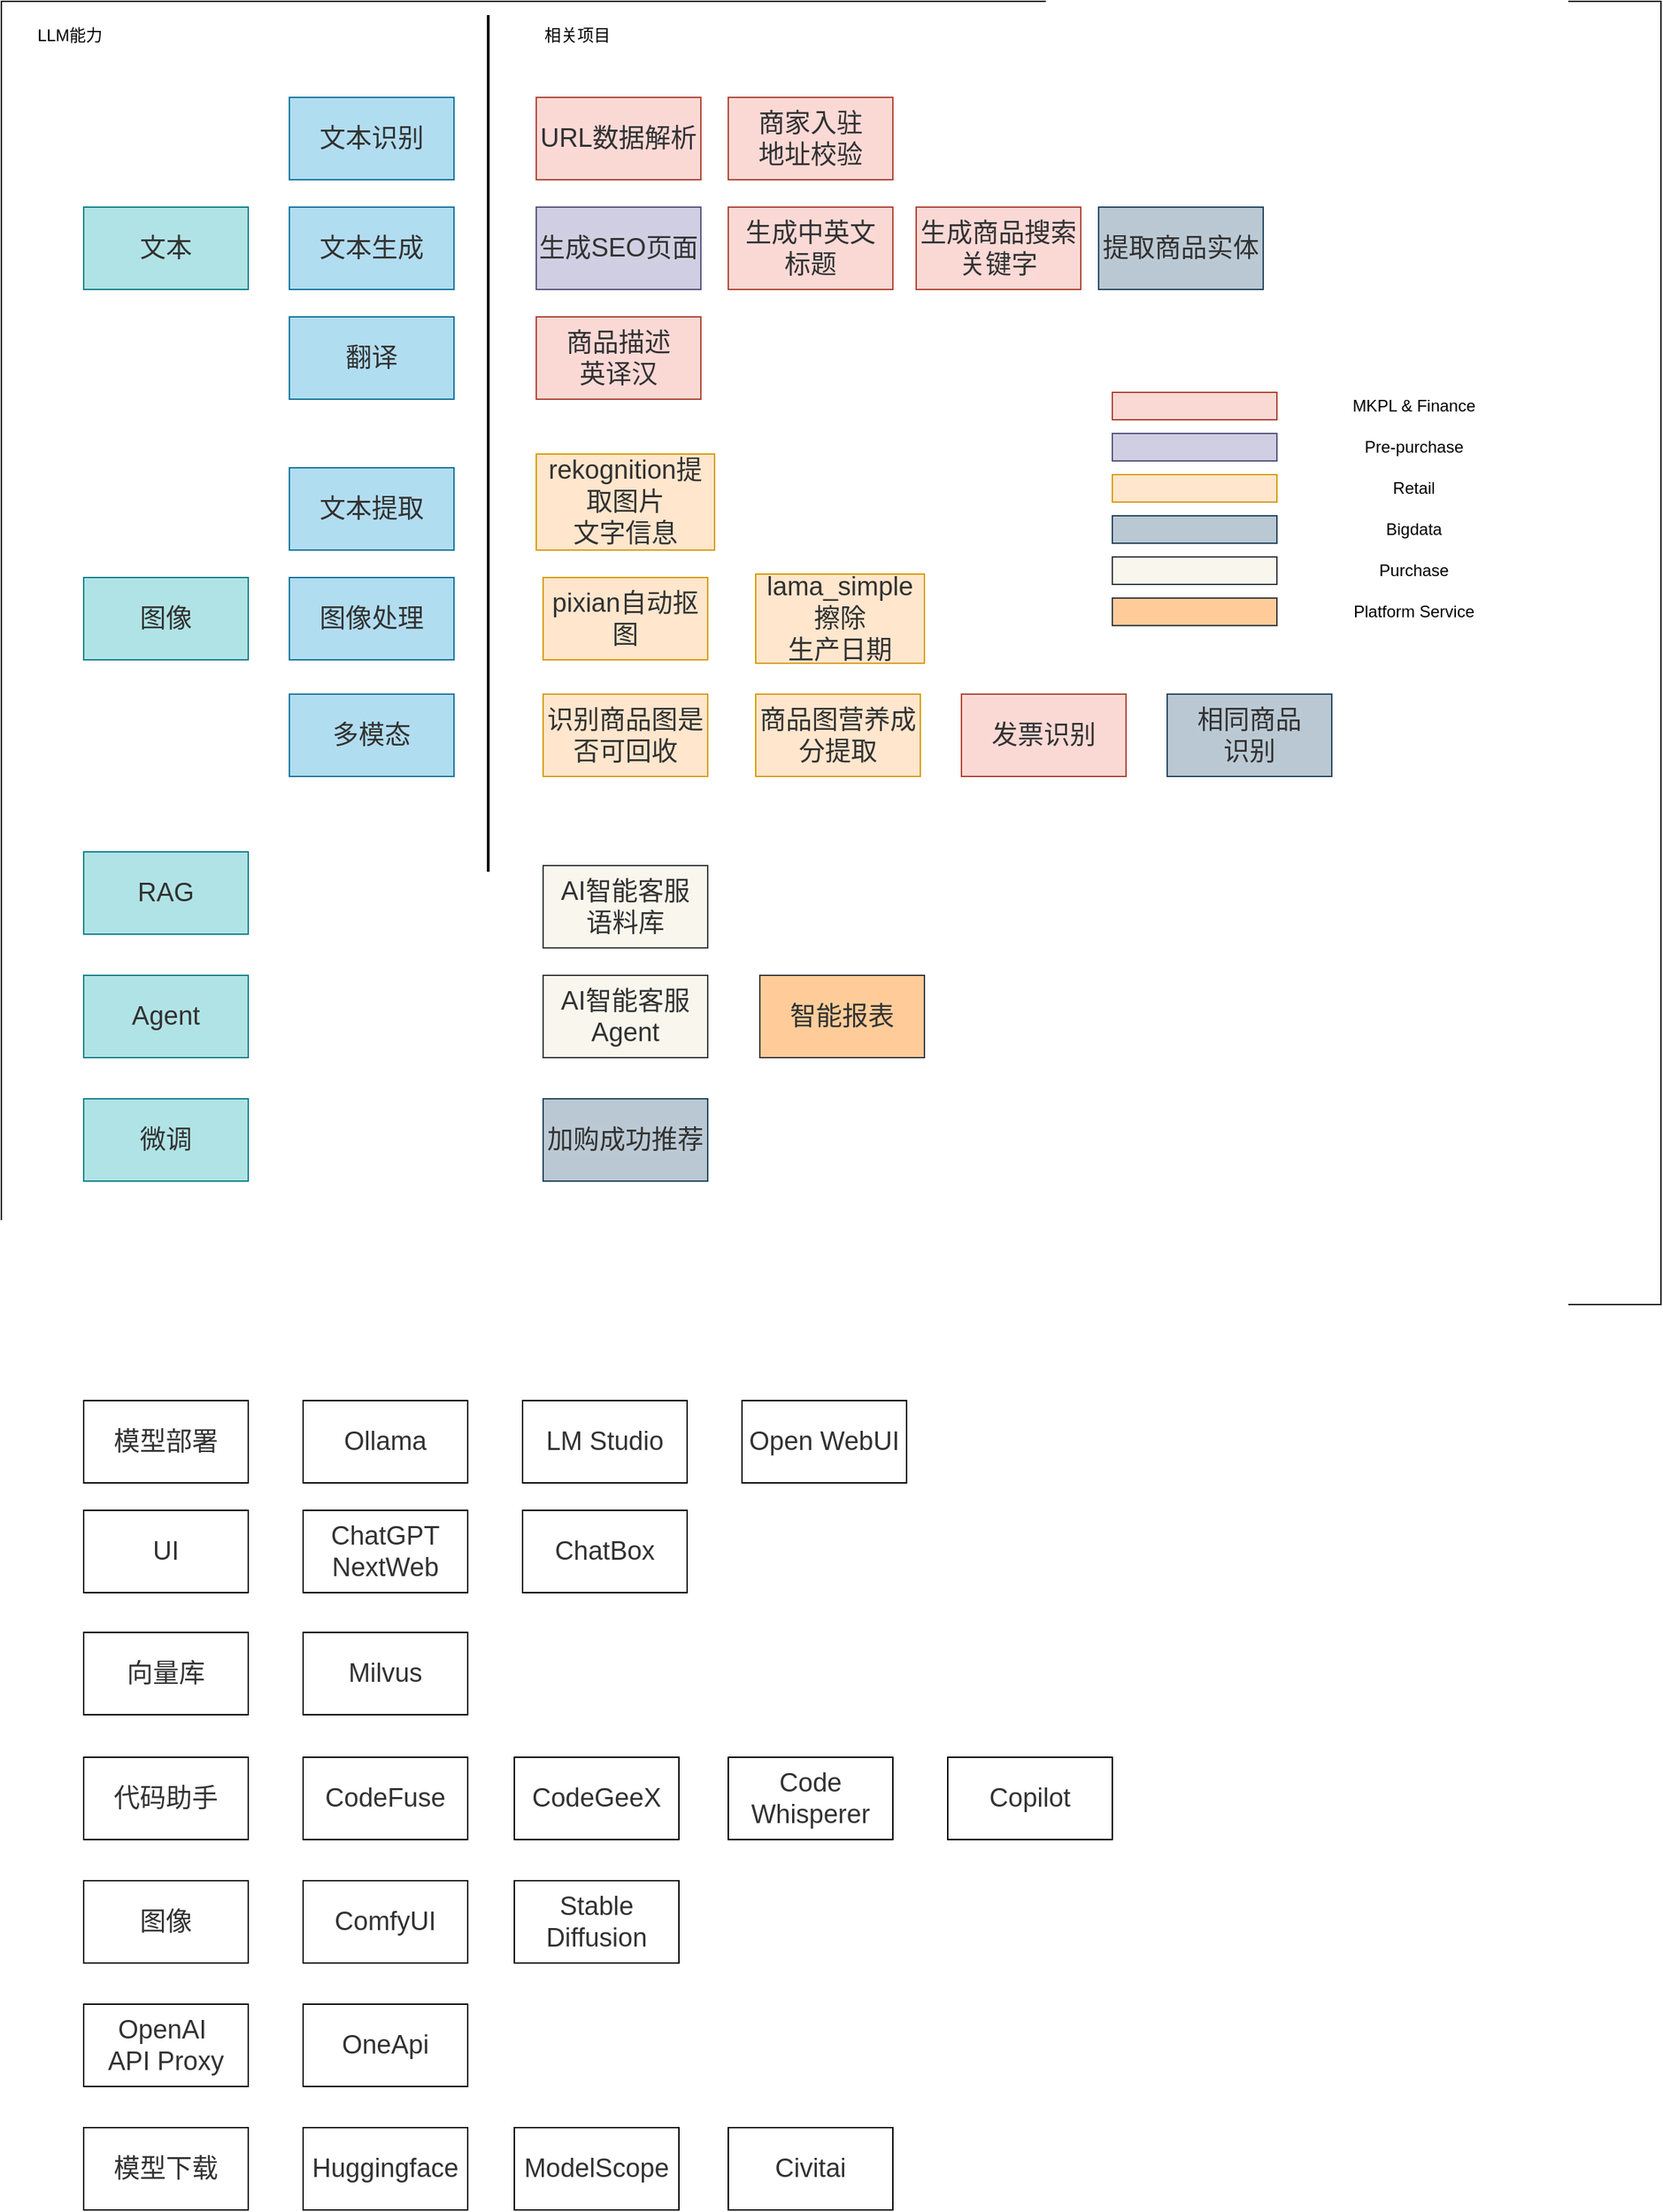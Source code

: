 <mxfile version="24.7.7">
  <diagram name="第 1 页" id="b0ph13xuNjwJF4Gtcn9R">
    <mxGraphModel dx="1362" dy="833" grid="1" gridSize="10" guides="1" tooltips="1" connect="1" arrows="1" fold="1" page="1" pageScale="1" pageWidth="827" pageHeight="1169" math="0" shadow="0">
      <root>
        <mxCell id="0" />
        <mxCell id="1" parent="0" />
        <mxCell id="cLuOupA7dk0HDs1lH8jl-59" value="" style="rounded=0;whiteSpace=wrap;html=1;" vertex="1" parent="1">
          <mxGeometry x="40" y="10" width="1210" height="950" as="geometry" />
        </mxCell>
        <mxCell id="cLuOupA7dk0HDs1lH8jl-1" value="&lt;span style=&quot;color: rgb(50, 50, 50); font-family: &amp;quot;Microsoft YaHei&amp;quot;, 微软雅黑, Arial; font-size: 19px; background-color: rgba(255, 255, 255, 0.01);&quot;&gt;文本&lt;/span&gt;" style="rounded=0;whiteSpace=wrap;html=1;fillColor=#b0e3e6;strokeColor=#0e8088;" vertex="1" parent="1">
          <mxGeometry x="100" y="160" width="120" height="60" as="geometry" />
        </mxCell>
        <mxCell id="cLuOupA7dk0HDs1lH8jl-3" value="&lt;span style=&quot;color: rgb(50, 50, 50); font-family: &amp;quot;Microsoft YaHei&amp;quot;, 微软雅黑, Arial; font-size: 19px; background-color: rgba(255, 255, 255, 0.01);&quot;&gt;商品描述&lt;/span&gt;&lt;div&gt;&lt;span style=&quot;color: rgb(50, 50, 50); font-family: &amp;quot;Microsoft YaHei&amp;quot;, 微软雅黑, Arial; font-size: 19px; background-color: rgba(255, 255, 255, 0.01);&quot;&gt;英译汉&lt;/span&gt;&lt;/div&gt;" style="rounded=0;whiteSpace=wrap;html=1;fillColor=#fad9d5;strokeColor=#ae4132;" vertex="1" parent="1">
          <mxGeometry x="430" y="240" width="120" height="60" as="geometry" />
        </mxCell>
        <mxCell id="cLuOupA7dk0HDs1lH8jl-4" value="&lt;span style=&quot;color: rgb(50, 50, 50); font-family: &amp;quot;Microsoft YaHei&amp;quot;, 微软雅黑, Arial; font-size: 19px; background-color: rgba(255, 255, 255, 0.01);&quot;&gt;RAG&lt;/span&gt;&lt;div data-processon-v=&quot;{&amp;quot;list&amp;quot;:[{&amp;quot;parent&amp;quot;:&amp;quot;&amp;quot;,&amp;quot;link&amp;quot;:&amp;quot;&amp;quot;,&amp;quot;shapeStyle&amp;quot;:{&amp;quot;alpha&amp;quot;:1},&amp;quot;textBlock&amp;quot;:[{&amp;quot;position&amp;quot;:{&amp;quot;w&amp;quot;:&amp;quot;w-20&amp;quot;,&amp;quot;x&amp;quot;:10,&amp;quot;h&amp;quot;:&amp;quot;h&amp;quot;,&amp;quot;y&amp;quot;:0},&amp;quot;text&amp;quot;:&amp;quot;文生图/图生图&amp;quot;}],&amp;quot;anchors&amp;quot;:[{&amp;quot;x&amp;quot;:&amp;quot;w/2&amp;quot;,&amp;quot;y&amp;quot;:&amp;quot;0&amp;quot;},{&amp;quot;x&amp;quot;:&amp;quot;w/2&amp;quot;,&amp;quot;y&amp;quot;:&amp;quot;h&amp;quot;},{&amp;quot;x&amp;quot;:&amp;quot;0&amp;quot;,&amp;quot;y&amp;quot;:&amp;quot;h/2&amp;quot;},{&amp;quot;x&amp;quot;:&amp;quot;w&amp;quot;,&amp;quot;y&amp;quot;:&amp;quot;h/2&amp;quot;}],&amp;quot;title&amp;quot;:&amp;quot;矩形&amp;quot;,&amp;quot;fontStyle&amp;quot;:{&amp;quot;size&amp;quot;:19},&amp;quot;dataAttributes&amp;quot;:[{&amp;quot;name&amp;quot;:&amp;quot;序号&amp;quot;,&amp;quot;id&amp;quot;:&amp;quot;IxBlqMSOtN511808&amp;quot;,&amp;quot;type&amp;quot;:&amp;quot;number&amp;quot;,&amp;quot;category&amp;quot;:&amp;quot;default&amp;quot;,&amp;quot;value&amp;quot;:&amp;quot;&amp;quot;},{&amp;quot;name&amp;quot;:&amp;quot;名称&amp;quot;,&amp;quot;id&amp;quot;:&amp;quot;UZWZYlgJSw993205&amp;quot;,&amp;quot;type&amp;quot;:&amp;quot;string&amp;quot;,&amp;quot;category&amp;quot;:&amp;quot;default&amp;quot;,&amp;quot;value&amp;quot;:&amp;quot;&amp;quot;},{&amp;quot;name&amp;quot;:&amp;quot;所有者&amp;quot;,&amp;quot;id&amp;quot;:&amp;quot;uDqHFwwend459883&amp;quot;,&amp;quot;type&amp;quot;:&amp;quot;string&amp;quot;,&amp;quot;category&amp;quot;:&amp;quot;default&amp;quot;,&amp;quot;value&amp;quot;:&amp;quot;&amp;quot;},{&amp;quot;name&amp;quot;:&amp;quot;连接&amp;quot;,&amp;quot;id&amp;quot;:&amp;quot;zQOMZqkfMa000009&amp;quot;,&amp;quot;type&amp;quot;:&amp;quot;link&amp;quot;,&amp;quot;category&amp;quot;:&amp;quot;default&amp;quot;,&amp;quot;value&amp;quot;:&amp;quot;&amp;quot;},{&amp;quot;name&amp;quot;:&amp;quot;便笺&amp;quot;,&amp;quot;id&amp;quot;:&amp;quot;hWhPzeKgeI841041&amp;quot;,&amp;quot;type&amp;quot;:&amp;quot;string&amp;quot;,&amp;quot;category&amp;quot;:&amp;quot;default&amp;quot;,&amp;quot;value&amp;quot;:&amp;quot;&amp;quot;}],&amp;quot;props&amp;quot;:{&amp;quot;zindex&amp;quot;:23,&amp;quot;w&amp;quot;:117.604,&amp;quot;x&amp;quot;:466.958,&amp;quot;h&amp;quot;:73.889,&amp;quot;y&amp;quot;:862,&amp;quot;angle&amp;quot;:0},&amp;quot;path&amp;quot;:[{&amp;quot;actions&amp;quot;:[{&amp;quot;x&amp;quot;:&amp;quot;0&amp;quot;,&amp;quot;action&amp;quot;:&amp;quot;move&amp;quot;,&amp;quot;y&amp;quot;:&amp;quot;0&amp;quot;},{&amp;quot;x&amp;quot;:&amp;quot;w&amp;quot;,&amp;quot;action&amp;quot;:&amp;quot;line&amp;quot;,&amp;quot;y&amp;quot;:&amp;quot;0&amp;quot;},{&amp;quot;x&amp;quot;:&amp;quot;w&amp;quot;,&amp;quot;action&amp;quot;:&amp;quot;line&amp;quot;,&amp;quot;y&amp;quot;:&amp;quot;h&amp;quot;},{&amp;quot;x&amp;quot;:&amp;quot;0&amp;quot;,&amp;quot;action&amp;quot;:&amp;quot;line&amp;quot;,&amp;quot;y&amp;quot;:&amp;quot;h&amp;quot;},{&amp;quot;action&amp;quot;:&amp;quot;close&amp;quot;}]}],&amp;quot;lineStyle&amp;quot;:{&amp;quot;lineWidth&amp;quot;:1.5},&amp;quot;children&amp;quot;:[],&amp;quot;resizeDir&amp;quot;:[&amp;quot;tl&amp;quot;,&amp;quot;tr&amp;quot;,&amp;quot;br&amp;quot;,&amp;quot;bl&amp;quot;,&amp;quot;l&amp;quot;,&amp;quot;t&amp;quot;,&amp;quot;r&amp;quot;,&amp;quot;b&amp;quot;],&amp;quot;name&amp;quot;:&amp;quot;rectangle&amp;quot;,&amp;quot;fillStyle&amp;quot;:{&amp;quot;color&amp;quot;:&amp;quot;210,214,249&amp;quot;,&amp;quot;type&amp;quot;:&amp;quot;solid&amp;quot;},&amp;quot;theme&amp;quot;:{},&amp;quot;id&amp;quot;:&amp;quot;ieYTUFMqIj524109&amp;quot;,&amp;quot;attribute&amp;quot;:{&amp;quot;container&amp;quot;:false,&amp;quot;rotatable&amp;quot;:true,&amp;quot;visible&amp;quot;:true,&amp;quot;fixedLink&amp;quot;:false,&amp;quot;collapsable&amp;quot;:false,&amp;quot;collapsed&amp;quot;:false,&amp;quot;linkable&amp;quot;:true,&amp;quot;markerOffset&amp;quot;:5},&amp;quot;category&amp;quot;:&amp;quot;basic&amp;quot;,&amp;quot;locked&amp;quot;:false,&amp;quot;group&amp;quot;:&amp;quot;&amp;quot;}]}&quot; data-t=&quot;flow&quot;&gt;&lt;/div&gt;" style="rounded=0;whiteSpace=wrap;html=1;fillColor=#b0e3e6;strokeColor=#0e8088;" vertex="1" parent="1">
          <mxGeometry x="100" y="630" width="120" height="60" as="geometry" />
        </mxCell>
        <mxCell id="cLuOupA7dk0HDs1lH8jl-5" value="&lt;span style=&quot;color: rgb(50, 50, 50); font-family: &amp;quot;Microsoft YaHei&amp;quot;, 微软雅黑, Arial; font-size: 19px; background-color: rgba(255, 255, 255, 0.01);&quot;&gt;微调&lt;/span&gt;" style="rounded=0;whiteSpace=wrap;html=1;fillColor=#b0e3e6;strokeColor=#0e8088;" vertex="1" parent="1">
          <mxGeometry x="100" y="810" width="120" height="60" as="geometry" />
        </mxCell>
        <mxCell id="cLuOupA7dk0HDs1lH8jl-9" value="&lt;span style=&quot;color: rgb(50, 50, 50); font-family: &amp;quot;Microsoft YaHei&amp;quot;, 微软雅黑, Arial; font-size: 19px; background-color: rgba(255, 255, 255, 0.01);&quot;&gt;文本识别&lt;/span&gt;" style="rounded=0;whiteSpace=wrap;html=1;fillColor=#b1ddf0;strokeColor=#10739e;" vertex="1" parent="1">
          <mxGeometry x="250" y="80" width="120" height="60" as="geometry" />
        </mxCell>
        <mxCell id="cLuOupA7dk0HDs1lH8jl-10" value="&lt;span style=&quot;color: rgb(50, 50, 50); font-family: &amp;quot;Microsoft YaHei&amp;quot;, 微软雅黑, Arial; font-size: 19px; background-color: rgba(255, 255, 255, 0.01);&quot;&gt;文本生成&lt;/span&gt;" style="rounded=0;whiteSpace=wrap;html=1;fillColor=#b1ddf0;strokeColor=#10739e;" vertex="1" parent="1">
          <mxGeometry x="250" y="160" width="120" height="60" as="geometry" />
        </mxCell>
        <mxCell id="cLuOupA7dk0HDs1lH8jl-11" value="&lt;font face=&quot;Microsoft YaHei, 微软雅黑, Arial&quot; color=&quot;#323232&quot;&gt;&lt;span style=&quot;font-size: 19px; background-color: rgba(255, 255, 255, 0.01);&quot;&gt;文本提取&lt;/span&gt;&lt;/font&gt;" style="rounded=0;whiteSpace=wrap;html=1;fillColor=#b1ddf0;strokeColor=#10739e;" vertex="1" parent="1">
          <mxGeometry x="250" y="350" width="120" height="60" as="geometry" />
        </mxCell>
        <mxCell id="cLuOupA7dk0HDs1lH8jl-12" value="&lt;span style=&quot;color: rgb(50, 50, 50); font-family: &amp;quot;Microsoft YaHei&amp;quot;, 微软雅黑, Arial; font-size: 19px; background-color: rgba(255, 255, 255, 0.01);&quot;&gt;图像&lt;/span&gt;" style="rounded=0;whiteSpace=wrap;html=1;fillColor=#b0e3e6;strokeColor=#0e8088;" vertex="1" parent="1">
          <mxGeometry x="100" y="430" width="120" height="60" as="geometry" />
        </mxCell>
        <mxCell id="cLuOupA7dk0HDs1lH8jl-13" value="&lt;span style=&quot;color: rgb(50, 50, 50); font-family: &amp;quot;Microsoft YaHei&amp;quot;, 微软雅黑, Arial; font-size: 19px; background-color: rgba(255, 255, 255, 0.01);&quot;&gt;URL数据解析&lt;/span&gt;" style="rounded=0;whiteSpace=wrap;html=1;fillColor=#fad9d5;strokeColor=#ae4132;" vertex="1" parent="1">
          <mxGeometry x="430" y="80" width="120" height="60" as="geometry" />
        </mxCell>
        <mxCell id="cLuOupA7dk0HDs1lH8jl-14" value="&lt;span style=&quot;color: rgb(50, 50, 50); font-family: &amp;quot;Microsoft YaHei&amp;quot;, 微软雅黑, Arial; font-size: 19px; background-color: rgba(255, 255, 255, 0.01);&quot;&gt;生成SEO页面&lt;/span&gt;" style="rounded=0;whiteSpace=wrap;html=1;fillColor=#d0cee2;strokeColor=#56517e;" vertex="1" parent="1">
          <mxGeometry x="430" y="160" width="120" height="60" as="geometry" />
        </mxCell>
        <mxCell id="cLuOupA7dk0HDs1lH8jl-15" value="&lt;span style=&quot;color: rgb(50, 50, 50); font-family: &amp;quot;Microsoft YaHei&amp;quot;, 微软雅黑, Arial; font-size: 19px; background-color: rgba(255, 255, 255, 0.01);&quot;&gt;商家入驻&lt;/span&gt;&lt;div&gt;&lt;span style=&quot;color: rgb(50, 50, 50); font-family: &amp;quot;Microsoft YaHei&amp;quot;, 微软雅黑, Arial; font-size: 19px; background-color: rgba(255, 255, 255, 0.01);&quot;&gt;地址校验&lt;/span&gt;&lt;/div&gt;" style="rounded=0;whiteSpace=wrap;html=1;fillColor=#fad9d5;strokeColor=#ae4132;" vertex="1" parent="1">
          <mxGeometry x="570" y="80" width="120" height="60" as="geometry" />
        </mxCell>
        <mxCell id="cLuOupA7dk0HDs1lH8jl-16" value="&lt;span style=&quot;color: rgb(50, 50, 50); font-family: &amp;quot;Microsoft YaHei&amp;quot;, 微软雅黑, Arial; font-size: 19px; background-color: rgba(255, 255, 255, 0.01);&quot;&gt;生成中英文&lt;/span&gt;&lt;div&gt;&lt;span style=&quot;color: rgb(50, 50, 50); font-family: &amp;quot;Microsoft YaHei&amp;quot;, 微软雅黑, Arial; font-size: 19px; background-color: rgba(255, 255, 255, 0.01);&quot;&gt;标题&lt;/span&gt;&lt;/div&gt;" style="rounded=0;whiteSpace=wrap;html=1;fillColor=#fad9d5;strokeColor=#ae4132;" vertex="1" parent="1">
          <mxGeometry x="570" y="160" width="120" height="60" as="geometry" />
        </mxCell>
        <mxCell id="cLuOupA7dk0HDs1lH8jl-17" value="&lt;span style=&quot;color: rgb(50, 50, 50); font-family: &amp;quot;Microsoft YaHei&amp;quot;, 微软雅黑, Arial; font-size: 19px; background-color: rgba(255, 255, 255, 0.01);&quot;&gt;生成商品搜索关键字&lt;/span&gt;" style="rounded=0;whiteSpace=wrap;html=1;fillColor=#fad9d5;strokeColor=#ae4132;" vertex="1" parent="1">
          <mxGeometry x="707" y="160" width="120" height="60" as="geometry" />
        </mxCell>
        <mxCell id="cLuOupA7dk0HDs1lH8jl-18" value="&lt;span style=&quot;color: rgb(50, 50, 50); font-family: &amp;quot;Microsoft YaHei&amp;quot;, 微软雅黑, Arial; font-size: 19px; background-color: rgba(255, 255, 255, 0.01);&quot;&gt;提取商品实体&lt;/span&gt;" style="rounded=0;whiteSpace=wrap;html=1;fillColor=#bac8d3;strokeColor=#23445d;" vertex="1" parent="1">
          <mxGeometry x="840" y="160" width="120" height="60" as="geometry" />
        </mxCell>
        <mxCell id="cLuOupA7dk0HDs1lH8jl-19" value="&lt;span style=&quot;color: rgb(50, 50, 50); font-family: &amp;quot;Microsoft YaHei&amp;quot;, 微软雅黑, Arial; font-size: 19px; background-color: rgba(255, 255, 255, 0.01);&quot;&gt;翻译&lt;/span&gt;" style="rounded=0;whiteSpace=wrap;html=1;fillColor=#b1ddf0;strokeColor=#10739e;" vertex="1" parent="1">
          <mxGeometry x="250" y="240" width="120" height="60" as="geometry" />
        </mxCell>
        <mxCell id="cLuOupA7dk0HDs1lH8jl-20" value="&lt;font face=&quot;Microsoft YaHei, 微软雅黑, Arial&quot; color=&quot;#323232&quot;&gt;&lt;span style=&quot;font-size: 19px; background-color: rgba(255, 255, 255, 0.01);&quot;&gt;多模态&lt;/span&gt;&lt;/font&gt;" style="rounded=0;whiteSpace=wrap;html=1;fillColor=#b1ddf0;strokeColor=#10739e;" vertex="1" parent="1">
          <mxGeometry x="250" y="515" width="120" height="60" as="geometry" />
        </mxCell>
        <mxCell id="cLuOupA7dk0HDs1lH8jl-21" value="&lt;font face=&quot;Microsoft YaHei, 微软雅黑, Arial&quot; color=&quot;#323232&quot;&gt;&lt;span style=&quot;font-size: 19px; background-color: rgba(255, 255, 255, 0.01);&quot;&gt;图像处理&lt;/span&gt;&lt;/font&gt;" style="rounded=0;whiteSpace=wrap;html=1;fillColor=#b1ddf0;strokeColor=#10739e;" vertex="1" parent="1">
          <mxGeometry x="250" y="430" width="120" height="60" as="geometry" />
        </mxCell>
        <mxCell id="cLuOupA7dk0HDs1lH8jl-22" value="&lt;span style=&quot;color: rgb(50, 50, 50); font-family: &amp;quot;Microsoft YaHei&amp;quot;, 微软雅黑, Arial; font-size: 19px; background-color: rgba(255, 255, 255, 0.01);&quot;&gt;rekognition&lt;/span&gt;&lt;font face=&quot;Microsoft YaHei, 微软雅黑, Arial&quot; color=&quot;#323232&quot;&gt;&lt;span style=&quot;font-size: 19px; background-color: rgba(255, 255, 255, 0.01);&quot;&gt;提取图片&lt;/span&gt;&lt;/font&gt;&lt;div&gt;&lt;font face=&quot;Microsoft YaHei, 微软雅黑, Arial&quot; color=&quot;#323232&quot;&gt;&lt;span style=&quot;font-size: 19px; background-color: rgba(255, 255, 255, 0.01);&quot;&gt;文字信息&lt;/span&gt;&lt;/font&gt;&lt;/div&gt;" style="rounded=0;whiteSpace=wrap;html=1;fillColor=#ffe6cc;strokeColor=#d79b00;" vertex="1" parent="1">
          <mxGeometry x="430" y="340" width="130" height="70" as="geometry" />
        </mxCell>
        <mxCell id="cLuOupA7dk0HDs1lH8jl-23" value="&lt;font face=&quot;Microsoft YaHei, 微软雅黑, Arial&quot; color=&quot;#323232&quot;&gt;&lt;span style=&quot;font-size: 19px; background-color: rgba(255, 255, 255, 0.01);&quot;&gt;识别商品图是否可回收&lt;/span&gt;&lt;/font&gt;" style="rounded=0;whiteSpace=wrap;html=1;fillColor=#ffe6cc;strokeColor=#d79b00;" vertex="1" parent="1">
          <mxGeometry x="435" y="515" width="120" height="60" as="geometry" />
        </mxCell>
        <mxCell id="cLuOupA7dk0HDs1lH8jl-24" value="&lt;font face=&quot;Microsoft YaHei, 微软雅黑, Arial&quot; color=&quot;#323232&quot;&gt;&lt;span style=&quot;font-size: 19px; background-color: rgba(255, 255, 255, 0.01);&quot;&gt;pixian自动抠图&lt;/span&gt;&lt;/font&gt;" style="rounded=0;whiteSpace=wrap;html=1;fillColor=#ffe6cc;strokeColor=#d79b00;" vertex="1" parent="1">
          <mxGeometry x="435" y="430" width="120" height="60" as="geometry" />
        </mxCell>
        <mxCell id="cLuOupA7dk0HDs1lH8jl-25" value="&lt;font face=&quot;Microsoft YaHei, 微软雅黑, Arial&quot; color=&quot;#323232&quot;&gt;&lt;span style=&quot;font-size: 19px; background-color: rgba(255, 255, 255, 0.01);&quot;&gt;lama_simple擦除&lt;/span&gt;&lt;/font&gt;&lt;div&gt;&lt;font face=&quot;Microsoft YaHei, 微软雅黑, Arial&quot; color=&quot;#323232&quot;&gt;&lt;span style=&quot;font-size: 19px; background-color: rgba(255, 255, 255, 0.01);&quot;&gt;生产日期&lt;/span&gt;&lt;/font&gt;&lt;/div&gt;" style="rounded=0;whiteSpace=wrap;html=1;fillColor=#ffe6cc;strokeColor=#d79b00;" vertex="1" parent="1">
          <mxGeometry x="590" y="427.5" width="123" height="65" as="geometry" />
        </mxCell>
        <mxCell id="cLuOupA7dk0HDs1lH8jl-26" value="&lt;font face=&quot;Microsoft YaHei, 微软雅黑, Arial&quot; color=&quot;#323232&quot;&gt;&lt;span style=&quot;font-size: 19px; background-color: rgba(255, 255, 255, 0.01);&quot;&gt;商品图营养成分提取&lt;/span&gt;&lt;/font&gt;" style="rounded=0;whiteSpace=wrap;html=1;fillColor=#ffe6cc;strokeColor=#d79b00;" vertex="1" parent="1">
          <mxGeometry x="590" y="515" width="120" height="60" as="geometry" />
        </mxCell>
        <mxCell id="cLuOupA7dk0HDs1lH8jl-27" value="&lt;font face=&quot;Microsoft YaHei, 微软雅黑, Arial&quot; color=&quot;#323232&quot;&gt;&lt;span style=&quot;font-size: 19px; background-color: rgba(255, 255, 255, 0.01);&quot;&gt;发票识别&lt;/span&gt;&lt;/font&gt;" style="rounded=0;whiteSpace=wrap;html=1;fillColor=#fad9d5;strokeColor=#ae4132;" vertex="1" parent="1">
          <mxGeometry x="740" y="515" width="120" height="60" as="geometry" />
        </mxCell>
        <mxCell id="cLuOupA7dk0HDs1lH8jl-28" value="&lt;font face=&quot;Microsoft YaHei, 微软雅黑, Arial&quot; color=&quot;#323232&quot;&gt;&lt;span style=&quot;font-size: 19px; background-color: rgba(255, 255, 255, 0.01);&quot;&gt;相同商品&lt;/span&gt;&lt;/font&gt;&lt;div&gt;&lt;font face=&quot;Microsoft YaHei, 微软雅黑, Arial&quot; color=&quot;#323232&quot;&gt;&lt;span style=&quot;font-size: 19px; background-color: rgba(255, 255, 255, 0.01);&quot;&gt;识别&lt;/span&gt;&lt;/font&gt;&lt;/div&gt;" style="rounded=0;whiteSpace=wrap;html=1;fillColor=#bac8d3;strokeColor=#23445d;" vertex="1" parent="1">
          <mxGeometry x="890" y="515" width="120" height="60" as="geometry" />
        </mxCell>
        <mxCell id="cLuOupA7dk0HDs1lH8jl-29" value="&lt;font face=&quot;Microsoft YaHei, 微软雅黑, Arial&quot; color=&quot;#323232&quot;&gt;&lt;span style=&quot;font-size: 19px; background-color: rgba(255, 255, 255, 0.01);&quot;&gt;AI智能客服&lt;/span&gt;&lt;/font&gt;&lt;div&gt;&lt;font face=&quot;Microsoft YaHei, 微软雅黑, Arial&quot; color=&quot;#323232&quot;&gt;&lt;span style=&quot;font-size: 19px; background-color: rgba(255, 255, 255, 0.01);&quot;&gt;语料库&lt;/span&gt;&lt;/font&gt;&lt;div data-processon-v=&quot;{&amp;quot;list&amp;quot;:[{&amp;quot;parent&amp;quot;:&amp;quot;&amp;quot;,&amp;quot;link&amp;quot;:&amp;quot;&amp;quot;,&amp;quot;shapeStyle&amp;quot;:{&amp;quot;alpha&amp;quot;:1},&amp;quot;textBlock&amp;quot;:[{&amp;quot;position&amp;quot;:{&amp;quot;w&amp;quot;:&amp;quot;w-20&amp;quot;,&amp;quot;x&amp;quot;:10,&amp;quot;h&amp;quot;:&amp;quot;h&amp;quot;,&amp;quot;y&amp;quot;:0},&amp;quot;text&amp;quot;:&amp;quot;文生图/图生图&amp;quot;}],&amp;quot;anchors&amp;quot;:[{&amp;quot;x&amp;quot;:&amp;quot;w/2&amp;quot;,&amp;quot;y&amp;quot;:&amp;quot;0&amp;quot;},{&amp;quot;x&amp;quot;:&amp;quot;w/2&amp;quot;,&amp;quot;y&amp;quot;:&amp;quot;h&amp;quot;},{&amp;quot;x&amp;quot;:&amp;quot;0&amp;quot;,&amp;quot;y&amp;quot;:&amp;quot;h/2&amp;quot;},{&amp;quot;x&amp;quot;:&amp;quot;w&amp;quot;,&amp;quot;y&amp;quot;:&amp;quot;h/2&amp;quot;}],&amp;quot;title&amp;quot;:&amp;quot;矩形&amp;quot;,&amp;quot;fontStyle&amp;quot;:{&amp;quot;size&amp;quot;:19},&amp;quot;dataAttributes&amp;quot;:[{&amp;quot;name&amp;quot;:&amp;quot;序号&amp;quot;,&amp;quot;id&amp;quot;:&amp;quot;IxBlqMSOtN511808&amp;quot;,&amp;quot;type&amp;quot;:&amp;quot;number&amp;quot;,&amp;quot;category&amp;quot;:&amp;quot;default&amp;quot;,&amp;quot;value&amp;quot;:&amp;quot;&amp;quot;},{&amp;quot;name&amp;quot;:&amp;quot;名称&amp;quot;,&amp;quot;id&amp;quot;:&amp;quot;UZWZYlgJSw993205&amp;quot;,&amp;quot;type&amp;quot;:&amp;quot;string&amp;quot;,&amp;quot;category&amp;quot;:&amp;quot;default&amp;quot;,&amp;quot;value&amp;quot;:&amp;quot;&amp;quot;},{&amp;quot;name&amp;quot;:&amp;quot;所有者&amp;quot;,&amp;quot;id&amp;quot;:&amp;quot;uDqHFwwend459883&amp;quot;,&amp;quot;type&amp;quot;:&amp;quot;string&amp;quot;,&amp;quot;category&amp;quot;:&amp;quot;default&amp;quot;,&amp;quot;value&amp;quot;:&amp;quot;&amp;quot;},{&amp;quot;name&amp;quot;:&amp;quot;连接&amp;quot;,&amp;quot;id&amp;quot;:&amp;quot;zQOMZqkfMa000009&amp;quot;,&amp;quot;type&amp;quot;:&amp;quot;link&amp;quot;,&amp;quot;category&amp;quot;:&amp;quot;default&amp;quot;,&amp;quot;value&amp;quot;:&amp;quot;&amp;quot;},{&amp;quot;name&amp;quot;:&amp;quot;便笺&amp;quot;,&amp;quot;id&amp;quot;:&amp;quot;hWhPzeKgeI841041&amp;quot;,&amp;quot;type&amp;quot;:&amp;quot;string&amp;quot;,&amp;quot;category&amp;quot;:&amp;quot;default&amp;quot;,&amp;quot;value&amp;quot;:&amp;quot;&amp;quot;}],&amp;quot;props&amp;quot;:{&amp;quot;zindex&amp;quot;:23,&amp;quot;w&amp;quot;:117.604,&amp;quot;x&amp;quot;:466.958,&amp;quot;h&amp;quot;:73.889,&amp;quot;y&amp;quot;:862,&amp;quot;angle&amp;quot;:0},&amp;quot;path&amp;quot;:[{&amp;quot;actions&amp;quot;:[{&amp;quot;x&amp;quot;:&amp;quot;0&amp;quot;,&amp;quot;action&amp;quot;:&amp;quot;move&amp;quot;,&amp;quot;y&amp;quot;:&amp;quot;0&amp;quot;},{&amp;quot;x&amp;quot;:&amp;quot;w&amp;quot;,&amp;quot;action&amp;quot;:&amp;quot;line&amp;quot;,&amp;quot;y&amp;quot;:&amp;quot;0&amp;quot;},{&amp;quot;x&amp;quot;:&amp;quot;w&amp;quot;,&amp;quot;action&amp;quot;:&amp;quot;line&amp;quot;,&amp;quot;y&amp;quot;:&amp;quot;h&amp;quot;},{&amp;quot;x&amp;quot;:&amp;quot;0&amp;quot;,&amp;quot;action&amp;quot;:&amp;quot;line&amp;quot;,&amp;quot;y&amp;quot;:&amp;quot;h&amp;quot;},{&amp;quot;action&amp;quot;:&amp;quot;close&amp;quot;}]}],&amp;quot;lineStyle&amp;quot;:{&amp;quot;lineWidth&amp;quot;:1.5},&amp;quot;children&amp;quot;:[],&amp;quot;resizeDir&amp;quot;:[&amp;quot;tl&amp;quot;,&amp;quot;tr&amp;quot;,&amp;quot;br&amp;quot;,&amp;quot;bl&amp;quot;,&amp;quot;l&amp;quot;,&amp;quot;t&amp;quot;,&amp;quot;r&amp;quot;,&amp;quot;b&amp;quot;],&amp;quot;name&amp;quot;:&amp;quot;rectangle&amp;quot;,&amp;quot;fillStyle&amp;quot;:{&amp;quot;color&amp;quot;:&amp;quot;210,214,249&amp;quot;,&amp;quot;type&amp;quot;:&amp;quot;solid&amp;quot;},&amp;quot;theme&amp;quot;:{},&amp;quot;id&amp;quot;:&amp;quot;ieYTUFMqIj524109&amp;quot;,&amp;quot;attribute&amp;quot;:{&amp;quot;container&amp;quot;:false,&amp;quot;rotatable&amp;quot;:true,&amp;quot;visible&amp;quot;:true,&amp;quot;fixedLink&amp;quot;:false,&amp;quot;collapsable&amp;quot;:false,&amp;quot;collapsed&amp;quot;:false,&amp;quot;linkable&amp;quot;:true,&amp;quot;markerOffset&amp;quot;:5},&amp;quot;category&amp;quot;:&amp;quot;basic&amp;quot;,&amp;quot;locked&amp;quot;:false,&amp;quot;group&amp;quot;:&amp;quot;&amp;quot;}]}&quot; data-t=&quot;flow&quot;&gt;&lt;/div&gt;&lt;/div&gt;" style="rounded=0;whiteSpace=wrap;html=1;fillColor=#f9f7ed;strokeColor=#36393d;" vertex="1" parent="1">
          <mxGeometry x="435" y="640" width="120" height="60" as="geometry" />
        </mxCell>
        <mxCell id="cLuOupA7dk0HDs1lH8jl-30" value="&lt;span style=&quot;color: rgb(50, 50, 50); font-family: &amp;quot;Microsoft YaHei&amp;quot;, 微软雅黑, Arial; font-size: 19px; background-color: rgba(255, 255, 255, 0.01);&quot;&gt;Agent&lt;/span&gt;&lt;div data-processon-v=&quot;{&amp;quot;list&amp;quot;:[{&amp;quot;parent&amp;quot;:&amp;quot;&amp;quot;,&amp;quot;link&amp;quot;:&amp;quot;&amp;quot;,&amp;quot;shapeStyle&amp;quot;:{&amp;quot;alpha&amp;quot;:1},&amp;quot;textBlock&amp;quot;:[{&amp;quot;position&amp;quot;:{&amp;quot;w&amp;quot;:&amp;quot;w-20&amp;quot;,&amp;quot;x&amp;quot;:10,&amp;quot;h&amp;quot;:&amp;quot;h&amp;quot;,&amp;quot;y&amp;quot;:0},&amp;quot;text&amp;quot;:&amp;quot;文生图/图生图&amp;quot;}],&amp;quot;anchors&amp;quot;:[{&amp;quot;x&amp;quot;:&amp;quot;w/2&amp;quot;,&amp;quot;y&amp;quot;:&amp;quot;0&amp;quot;},{&amp;quot;x&amp;quot;:&amp;quot;w/2&amp;quot;,&amp;quot;y&amp;quot;:&amp;quot;h&amp;quot;},{&amp;quot;x&amp;quot;:&amp;quot;0&amp;quot;,&amp;quot;y&amp;quot;:&amp;quot;h/2&amp;quot;},{&amp;quot;x&amp;quot;:&amp;quot;w&amp;quot;,&amp;quot;y&amp;quot;:&amp;quot;h/2&amp;quot;}],&amp;quot;title&amp;quot;:&amp;quot;矩形&amp;quot;,&amp;quot;fontStyle&amp;quot;:{&amp;quot;size&amp;quot;:19},&amp;quot;dataAttributes&amp;quot;:[{&amp;quot;name&amp;quot;:&amp;quot;序号&amp;quot;,&amp;quot;id&amp;quot;:&amp;quot;IxBlqMSOtN511808&amp;quot;,&amp;quot;type&amp;quot;:&amp;quot;number&amp;quot;,&amp;quot;category&amp;quot;:&amp;quot;default&amp;quot;,&amp;quot;value&amp;quot;:&amp;quot;&amp;quot;},{&amp;quot;name&amp;quot;:&amp;quot;名称&amp;quot;,&amp;quot;id&amp;quot;:&amp;quot;UZWZYlgJSw993205&amp;quot;,&amp;quot;type&amp;quot;:&amp;quot;string&amp;quot;,&amp;quot;category&amp;quot;:&amp;quot;default&amp;quot;,&amp;quot;value&amp;quot;:&amp;quot;&amp;quot;},{&amp;quot;name&amp;quot;:&amp;quot;所有者&amp;quot;,&amp;quot;id&amp;quot;:&amp;quot;uDqHFwwend459883&amp;quot;,&amp;quot;type&amp;quot;:&amp;quot;string&amp;quot;,&amp;quot;category&amp;quot;:&amp;quot;default&amp;quot;,&amp;quot;value&amp;quot;:&amp;quot;&amp;quot;},{&amp;quot;name&amp;quot;:&amp;quot;连接&amp;quot;,&amp;quot;id&amp;quot;:&amp;quot;zQOMZqkfMa000009&amp;quot;,&amp;quot;type&amp;quot;:&amp;quot;link&amp;quot;,&amp;quot;category&amp;quot;:&amp;quot;default&amp;quot;,&amp;quot;value&amp;quot;:&amp;quot;&amp;quot;},{&amp;quot;name&amp;quot;:&amp;quot;便笺&amp;quot;,&amp;quot;id&amp;quot;:&amp;quot;hWhPzeKgeI841041&amp;quot;,&amp;quot;type&amp;quot;:&amp;quot;string&amp;quot;,&amp;quot;category&amp;quot;:&amp;quot;default&amp;quot;,&amp;quot;value&amp;quot;:&amp;quot;&amp;quot;}],&amp;quot;props&amp;quot;:{&amp;quot;zindex&amp;quot;:23,&amp;quot;w&amp;quot;:117.604,&amp;quot;x&amp;quot;:466.958,&amp;quot;h&amp;quot;:73.889,&amp;quot;y&amp;quot;:862,&amp;quot;angle&amp;quot;:0},&amp;quot;path&amp;quot;:[{&amp;quot;actions&amp;quot;:[{&amp;quot;x&amp;quot;:&amp;quot;0&amp;quot;,&amp;quot;action&amp;quot;:&amp;quot;move&amp;quot;,&amp;quot;y&amp;quot;:&amp;quot;0&amp;quot;},{&amp;quot;x&amp;quot;:&amp;quot;w&amp;quot;,&amp;quot;action&amp;quot;:&amp;quot;line&amp;quot;,&amp;quot;y&amp;quot;:&amp;quot;0&amp;quot;},{&amp;quot;x&amp;quot;:&amp;quot;w&amp;quot;,&amp;quot;action&amp;quot;:&amp;quot;line&amp;quot;,&amp;quot;y&amp;quot;:&amp;quot;h&amp;quot;},{&amp;quot;x&amp;quot;:&amp;quot;0&amp;quot;,&amp;quot;action&amp;quot;:&amp;quot;line&amp;quot;,&amp;quot;y&amp;quot;:&amp;quot;h&amp;quot;},{&amp;quot;action&amp;quot;:&amp;quot;close&amp;quot;}]}],&amp;quot;lineStyle&amp;quot;:{&amp;quot;lineWidth&amp;quot;:1.5},&amp;quot;children&amp;quot;:[],&amp;quot;resizeDir&amp;quot;:[&amp;quot;tl&amp;quot;,&amp;quot;tr&amp;quot;,&amp;quot;br&amp;quot;,&amp;quot;bl&amp;quot;,&amp;quot;l&amp;quot;,&amp;quot;t&amp;quot;,&amp;quot;r&amp;quot;,&amp;quot;b&amp;quot;],&amp;quot;name&amp;quot;:&amp;quot;rectangle&amp;quot;,&amp;quot;fillStyle&amp;quot;:{&amp;quot;color&amp;quot;:&amp;quot;210,214,249&amp;quot;,&amp;quot;type&amp;quot;:&amp;quot;solid&amp;quot;},&amp;quot;theme&amp;quot;:{},&amp;quot;id&amp;quot;:&amp;quot;ieYTUFMqIj524109&amp;quot;,&amp;quot;attribute&amp;quot;:{&amp;quot;container&amp;quot;:false,&amp;quot;rotatable&amp;quot;:true,&amp;quot;visible&amp;quot;:true,&amp;quot;fixedLink&amp;quot;:false,&amp;quot;collapsable&amp;quot;:false,&amp;quot;collapsed&amp;quot;:false,&amp;quot;linkable&amp;quot;:true,&amp;quot;markerOffset&amp;quot;:5},&amp;quot;category&amp;quot;:&amp;quot;basic&amp;quot;,&amp;quot;locked&amp;quot;:false,&amp;quot;group&amp;quot;:&amp;quot;&amp;quot;}]}&quot; data-t=&quot;flow&quot;&gt;&lt;/div&gt;" style="rounded=0;whiteSpace=wrap;html=1;fillColor=#b0e3e6;strokeColor=#0e8088;" vertex="1" parent="1">
          <mxGeometry x="100" y="720" width="120" height="60" as="geometry" />
        </mxCell>
        <mxCell id="cLuOupA7dk0HDs1lH8jl-31" value="&lt;span style=&quot;color: rgb(50, 50, 50); font-family: &amp;quot;Microsoft YaHei&amp;quot;, 微软雅黑, Arial; font-size: 19px; background-color: rgba(255, 255, 255, 0.01);&quot;&gt;AI智能客服Agent&lt;/span&gt;&lt;div data-processon-v=&quot;{&amp;quot;list&amp;quot;:[{&amp;quot;parent&amp;quot;:&amp;quot;&amp;quot;,&amp;quot;link&amp;quot;:&amp;quot;&amp;quot;,&amp;quot;shapeStyle&amp;quot;:{&amp;quot;alpha&amp;quot;:1},&amp;quot;textBlock&amp;quot;:[{&amp;quot;position&amp;quot;:{&amp;quot;w&amp;quot;:&amp;quot;w-20&amp;quot;,&amp;quot;x&amp;quot;:10,&amp;quot;h&amp;quot;:&amp;quot;h&amp;quot;,&amp;quot;y&amp;quot;:0},&amp;quot;text&amp;quot;:&amp;quot;文生图/图生图&amp;quot;}],&amp;quot;anchors&amp;quot;:[{&amp;quot;x&amp;quot;:&amp;quot;w/2&amp;quot;,&amp;quot;y&amp;quot;:&amp;quot;0&amp;quot;},{&amp;quot;x&amp;quot;:&amp;quot;w/2&amp;quot;,&amp;quot;y&amp;quot;:&amp;quot;h&amp;quot;},{&amp;quot;x&amp;quot;:&amp;quot;0&amp;quot;,&amp;quot;y&amp;quot;:&amp;quot;h/2&amp;quot;},{&amp;quot;x&amp;quot;:&amp;quot;w&amp;quot;,&amp;quot;y&amp;quot;:&amp;quot;h/2&amp;quot;}],&amp;quot;title&amp;quot;:&amp;quot;矩形&amp;quot;,&amp;quot;fontStyle&amp;quot;:{&amp;quot;size&amp;quot;:19},&amp;quot;dataAttributes&amp;quot;:[{&amp;quot;name&amp;quot;:&amp;quot;序号&amp;quot;,&amp;quot;id&amp;quot;:&amp;quot;IxBlqMSOtN511808&amp;quot;,&amp;quot;type&amp;quot;:&amp;quot;number&amp;quot;,&amp;quot;category&amp;quot;:&amp;quot;default&amp;quot;,&amp;quot;value&amp;quot;:&amp;quot;&amp;quot;},{&amp;quot;name&amp;quot;:&amp;quot;名称&amp;quot;,&amp;quot;id&amp;quot;:&amp;quot;UZWZYlgJSw993205&amp;quot;,&amp;quot;type&amp;quot;:&amp;quot;string&amp;quot;,&amp;quot;category&amp;quot;:&amp;quot;default&amp;quot;,&amp;quot;value&amp;quot;:&amp;quot;&amp;quot;},{&amp;quot;name&amp;quot;:&amp;quot;所有者&amp;quot;,&amp;quot;id&amp;quot;:&amp;quot;uDqHFwwend459883&amp;quot;,&amp;quot;type&amp;quot;:&amp;quot;string&amp;quot;,&amp;quot;category&amp;quot;:&amp;quot;default&amp;quot;,&amp;quot;value&amp;quot;:&amp;quot;&amp;quot;},{&amp;quot;name&amp;quot;:&amp;quot;连接&amp;quot;,&amp;quot;id&amp;quot;:&amp;quot;zQOMZqkfMa000009&amp;quot;,&amp;quot;type&amp;quot;:&amp;quot;link&amp;quot;,&amp;quot;category&amp;quot;:&amp;quot;default&amp;quot;,&amp;quot;value&amp;quot;:&amp;quot;&amp;quot;},{&amp;quot;name&amp;quot;:&amp;quot;便笺&amp;quot;,&amp;quot;id&amp;quot;:&amp;quot;hWhPzeKgeI841041&amp;quot;,&amp;quot;type&amp;quot;:&amp;quot;string&amp;quot;,&amp;quot;category&amp;quot;:&amp;quot;default&amp;quot;,&amp;quot;value&amp;quot;:&amp;quot;&amp;quot;}],&amp;quot;props&amp;quot;:{&amp;quot;zindex&amp;quot;:23,&amp;quot;w&amp;quot;:117.604,&amp;quot;x&amp;quot;:466.958,&amp;quot;h&amp;quot;:73.889,&amp;quot;y&amp;quot;:862,&amp;quot;angle&amp;quot;:0},&amp;quot;path&amp;quot;:[{&amp;quot;actions&amp;quot;:[{&amp;quot;x&amp;quot;:&amp;quot;0&amp;quot;,&amp;quot;action&amp;quot;:&amp;quot;move&amp;quot;,&amp;quot;y&amp;quot;:&amp;quot;0&amp;quot;},{&amp;quot;x&amp;quot;:&amp;quot;w&amp;quot;,&amp;quot;action&amp;quot;:&amp;quot;line&amp;quot;,&amp;quot;y&amp;quot;:&amp;quot;0&amp;quot;},{&amp;quot;x&amp;quot;:&amp;quot;w&amp;quot;,&amp;quot;action&amp;quot;:&amp;quot;line&amp;quot;,&amp;quot;y&amp;quot;:&amp;quot;h&amp;quot;},{&amp;quot;x&amp;quot;:&amp;quot;0&amp;quot;,&amp;quot;action&amp;quot;:&amp;quot;line&amp;quot;,&amp;quot;y&amp;quot;:&amp;quot;h&amp;quot;},{&amp;quot;action&amp;quot;:&amp;quot;close&amp;quot;}]}],&amp;quot;lineStyle&amp;quot;:{&amp;quot;lineWidth&amp;quot;:1.5},&amp;quot;children&amp;quot;:[],&amp;quot;resizeDir&amp;quot;:[&amp;quot;tl&amp;quot;,&amp;quot;tr&amp;quot;,&amp;quot;br&amp;quot;,&amp;quot;bl&amp;quot;,&amp;quot;l&amp;quot;,&amp;quot;t&amp;quot;,&amp;quot;r&amp;quot;,&amp;quot;b&amp;quot;],&amp;quot;name&amp;quot;:&amp;quot;rectangle&amp;quot;,&amp;quot;fillStyle&amp;quot;:{&amp;quot;color&amp;quot;:&amp;quot;210,214,249&amp;quot;,&amp;quot;type&amp;quot;:&amp;quot;solid&amp;quot;},&amp;quot;theme&amp;quot;:{},&amp;quot;id&amp;quot;:&amp;quot;ieYTUFMqIj524109&amp;quot;,&amp;quot;attribute&amp;quot;:{&amp;quot;container&amp;quot;:false,&amp;quot;rotatable&amp;quot;:true,&amp;quot;visible&amp;quot;:true,&amp;quot;fixedLink&amp;quot;:false,&amp;quot;collapsable&amp;quot;:false,&amp;quot;collapsed&amp;quot;:false,&amp;quot;linkable&amp;quot;:true,&amp;quot;markerOffset&amp;quot;:5},&amp;quot;category&amp;quot;:&amp;quot;basic&amp;quot;,&amp;quot;locked&amp;quot;:false,&amp;quot;group&amp;quot;:&amp;quot;&amp;quot;}]}&quot; data-t=&quot;flow&quot;&gt;&lt;/div&gt;" style="rounded=0;whiteSpace=wrap;html=1;fillColor=#f9f7ed;strokeColor=#36393d;" vertex="1" parent="1">
          <mxGeometry x="435" y="720" width="120" height="60" as="geometry" />
        </mxCell>
        <mxCell id="cLuOupA7dk0HDs1lH8jl-32" value="&lt;font face=&quot;Microsoft YaHei, 微软雅黑, Arial&quot; color=&quot;#323232&quot;&gt;&lt;span style=&quot;font-size: 19px; background-color: rgba(255, 255, 255, 0.01);&quot;&gt;智能报表&lt;/span&gt;&lt;/font&gt;&lt;div data-processon-v=&quot;{&amp;quot;list&amp;quot;:[{&amp;quot;parent&amp;quot;:&amp;quot;&amp;quot;,&amp;quot;link&amp;quot;:&amp;quot;&amp;quot;,&amp;quot;shapeStyle&amp;quot;:{&amp;quot;alpha&amp;quot;:1},&amp;quot;textBlock&amp;quot;:[{&amp;quot;position&amp;quot;:{&amp;quot;w&amp;quot;:&amp;quot;w-20&amp;quot;,&amp;quot;x&amp;quot;:10,&amp;quot;h&amp;quot;:&amp;quot;h&amp;quot;,&amp;quot;y&amp;quot;:0},&amp;quot;text&amp;quot;:&amp;quot;文生图/图生图&amp;quot;}],&amp;quot;anchors&amp;quot;:[{&amp;quot;x&amp;quot;:&amp;quot;w/2&amp;quot;,&amp;quot;y&amp;quot;:&amp;quot;0&amp;quot;},{&amp;quot;x&amp;quot;:&amp;quot;w/2&amp;quot;,&amp;quot;y&amp;quot;:&amp;quot;h&amp;quot;},{&amp;quot;x&amp;quot;:&amp;quot;0&amp;quot;,&amp;quot;y&amp;quot;:&amp;quot;h/2&amp;quot;},{&amp;quot;x&amp;quot;:&amp;quot;w&amp;quot;,&amp;quot;y&amp;quot;:&amp;quot;h/2&amp;quot;}],&amp;quot;title&amp;quot;:&amp;quot;矩形&amp;quot;,&amp;quot;fontStyle&amp;quot;:{&amp;quot;size&amp;quot;:19},&amp;quot;dataAttributes&amp;quot;:[{&amp;quot;name&amp;quot;:&amp;quot;序号&amp;quot;,&amp;quot;id&amp;quot;:&amp;quot;IxBlqMSOtN511808&amp;quot;,&amp;quot;type&amp;quot;:&amp;quot;number&amp;quot;,&amp;quot;category&amp;quot;:&amp;quot;default&amp;quot;,&amp;quot;value&amp;quot;:&amp;quot;&amp;quot;},{&amp;quot;name&amp;quot;:&amp;quot;名称&amp;quot;,&amp;quot;id&amp;quot;:&amp;quot;UZWZYlgJSw993205&amp;quot;,&amp;quot;type&amp;quot;:&amp;quot;string&amp;quot;,&amp;quot;category&amp;quot;:&amp;quot;default&amp;quot;,&amp;quot;value&amp;quot;:&amp;quot;&amp;quot;},{&amp;quot;name&amp;quot;:&amp;quot;所有者&amp;quot;,&amp;quot;id&amp;quot;:&amp;quot;uDqHFwwend459883&amp;quot;,&amp;quot;type&amp;quot;:&amp;quot;string&amp;quot;,&amp;quot;category&amp;quot;:&amp;quot;default&amp;quot;,&amp;quot;value&amp;quot;:&amp;quot;&amp;quot;},{&amp;quot;name&amp;quot;:&amp;quot;连接&amp;quot;,&amp;quot;id&amp;quot;:&amp;quot;zQOMZqkfMa000009&amp;quot;,&amp;quot;type&amp;quot;:&amp;quot;link&amp;quot;,&amp;quot;category&amp;quot;:&amp;quot;default&amp;quot;,&amp;quot;value&amp;quot;:&amp;quot;&amp;quot;},{&amp;quot;name&amp;quot;:&amp;quot;便笺&amp;quot;,&amp;quot;id&amp;quot;:&amp;quot;hWhPzeKgeI841041&amp;quot;,&amp;quot;type&amp;quot;:&amp;quot;string&amp;quot;,&amp;quot;category&amp;quot;:&amp;quot;default&amp;quot;,&amp;quot;value&amp;quot;:&amp;quot;&amp;quot;}],&amp;quot;props&amp;quot;:{&amp;quot;zindex&amp;quot;:23,&amp;quot;w&amp;quot;:117.604,&amp;quot;x&amp;quot;:466.958,&amp;quot;h&amp;quot;:73.889,&amp;quot;y&amp;quot;:862,&amp;quot;angle&amp;quot;:0},&amp;quot;path&amp;quot;:[{&amp;quot;actions&amp;quot;:[{&amp;quot;x&amp;quot;:&amp;quot;0&amp;quot;,&amp;quot;action&amp;quot;:&amp;quot;move&amp;quot;,&amp;quot;y&amp;quot;:&amp;quot;0&amp;quot;},{&amp;quot;x&amp;quot;:&amp;quot;w&amp;quot;,&amp;quot;action&amp;quot;:&amp;quot;line&amp;quot;,&amp;quot;y&amp;quot;:&amp;quot;0&amp;quot;},{&amp;quot;x&amp;quot;:&amp;quot;w&amp;quot;,&amp;quot;action&amp;quot;:&amp;quot;line&amp;quot;,&amp;quot;y&amp;quot;:&amp;quot;h&amp;quot;},{&amp;quot;x&amp;quot;:&amp;quot;0&amp;quot;,&amp;quot;action&amp;quot;:&amp;quot;line&amp;quot;,&amp;quot;y&amp;quot;:&amp;quot;h&amp;quot;},{&amp;quot;action&amp;quot;:&amp;quot;close&amp;quot;}]}],&amp;quot;lineStyle&amp;quot;:{&amp;quot;lineWidth&amp;quot;:1.5},&amp;quot;children&amp;quot;:[],&amp;quot;resizeDir&amp;quot;:[&amp;quot;tl&amp;quot;,&amp;quot;tr&amp;quot;,&amp;quot;br&amp;quot;,&amp;quot;bl&amp;quot;,&amp;quot;l&amp;quot;,&amp;quot;t&amp;quot;,&amp;quot;r&amp;quot;,&amp;quot;b&amp;quot;],&amp;quot;name&amp;quot;:&amp;quot;rectangle&amp;quot;,&amp;quot;fillStyle&amp;quot;:{&amp;quot;color&amp;quot;:&amp;quot;210,214,249&amp;quot;,&amp;quot;type&amp;quot;:&amp;quot;solid&amp;quot;},&amp;quot;theme&amp;quot;:{},&amp;quot;id&amp;quot;:&amp;quot;ieYTUFMqIj524109&amp;quot;,&amp;quot;attribute&amp;quot;:{&amp;quot;container&amp;quot;:false,&amp;quot;rotatable&amp;quot;:true,&amp;quot;visible&amp;quot;:true,&amp;quot;fixedLink&amp;quot;:false,&amp;quot;collapsable&amp;quot;:false,&amp;quot;collapsed&amp;quot;:false,&amp;quot;linkable&amp;quot;:true,&amp;quot;markerOffset&amp;quot;:5},&amp;quot;category&amp;quot;:&amp;quot;basic&amp;quot;,&amp;quot;locked&amp;quot;:false,&amp;quot;group&amp;quot;:&amp;quot;&amp;quot;}]}&quot; data-t=&quot;flow&quot;&gt;&lt;/div&gt;" style="rounded=0;whiteSpace=wrap;html=1;fillColor=#ffcc99;strokeColor=#36393d;" vertex="1" parent="1">
          <mxGeometry x="593" y="720" width="120" height="60" as="geometry" />
        </mxCell>
        <mxCell id="cLuOupA7dk0HDs1lH8jl-33" value="&lt;span style=&quot;color: rgb(50, 50, 50); font-family: &amp;quot;Microsoft YaHei&amp;quot;, 微软雅黑, Arial; font-size: 19px; background-color: rgba(255, 255, 255, 0.01);&quot;&gt;加购成功推荐&lt;/span&gt;" style="rounded=0;whiteSpace=wrap;html=1;fillColor=#bac8d3;strokeColor=#23445d;" vertex="1" parent="1">
          <mxGeometry x="435" y="810" width="120" height="60" as="geometry" />
        </mxCell>
        <mxCell id="cLuOupA7dk0HDs1lH8jl-35" value="" style="line;strokeWidth=2;direction=south;html=1;" vertex="1" parent="1">
          <mxGeometry x="390" y="20" width="10" height="910" as="geometry" />
        </mxCell>
        <mxCell id="cLuOupA7dk0HDs1lH8jl-36" value="&lt;font face=&quot;Microsoft YaHei, 微软雅黑, Arial&quot; color=&quot;#323232&quot;&gt;&lt;span style=&quot;font-size: 19px; background-color: rgba(255, 255, 255, 0.01);&quot;&gt;模型部署&lt;/span&gt;&lt;/font&gt;" style="rounded=0;whiteSpace=wrap;html=1;" vertex="1" parent="1">
          <mxGeometry x="100" y="1030" width="120" height="60" as="geometry" />
        </mxCell>
        <mxCell id="cLuOupA7dk0HDs1lH8jl-37" value="&lt;font face=&quot;Microsoft YaHei, 微软雅黑, Arial&quot; color=&quot;#323232&quot;&gt;&lt;span style=&quot;font-size: 19px; background-color: rgba(255, 255, 255, 0.01);&quot;&gt;Ollama&lt;/span&gt;&lt;/font&gt;" style="rounded=0;whiteSpace=wrap;html=1;" vertex="1" parent="1">
          <mxGeometry x="260" y="1030" width="120" height="60" as="geometry" />
        </mxCell>
        <mxCell id="cLuOupA7dk0HDs1lH8jl-38" value="&lt;font face=&quot;Microsoft YaHei, 微软雅黑, Arial&quot; color=&quot;#323232&quot;&gt;&lt;span style=&quot;font-size: 19px; background-color: rgba(255, 255, 255, 0.01);&quot;&gt;LM Studio&lt;/span&gt;&lt;/font&gt;" style="rounded=0;whiteSpace=wrap;html=1;" vertex="1" parent="1">
          <mxGeometry x="420" y="1030" width="120" height="60" as="geometry" />
        </mxCell>
        <mxCell id="cLuOupA7dk0HDs1lH8jl-39" value="&lt;font face=&quot;Microsoft YaHei, 微软雅黑, Arial&quot; color=&quot;#323232&quot;&gt;&lt;span style=&quot;font-size: 19px; background-color: rgba(255, 255, 255, 0.01);&quot;&gt;Open WebUI&lt;/span&gt;&lt;/font&gt;" style="rounded=0;whiteSpace=wrap;html=1;" vertex="1" parent="1">
          <mxGeometry x="580" y="1030" width="120" height="60" as="geometry" />
        </mxCell>
        <mxCell id="cLuOupA7dk0HDs1lH8jl-40" value="&lt;font face=&quot;Microsoft YaHei, 微软雅黑, Arial&quot; color=&quot;#323232&quot;&gt;&lt;span style=&quot;font-size: 19px; background-color: rgba(255, 255, 255, 0.01);&quot;&gt;UI&lt;/span&gt;&lt;/font&gt;" style="rounded=0;whiteSpace=wrap;html=1;" vertex="1" parent="1">
          <mxGeometry x="100" y="1110" width="120" height="60" as="geometry" />
        </mxCell>
        <mxCell id="cLuOupA7dk0HDs1lH8jl-41" value="&lt;font face=&quot;Microsoft YaHei, 微软雅黑, Arial&quot; color=&quot;#323232&quot;&gt;&lt;span style=&quot;font-size: 19px; background-color: rgba(255, 255, 255, 0.01);&quot;&gt;ChatGPT&lt;/span&gt;&lt;/font&gt;&lt;div&gt;&lt;font face=&quot;Microsoft YaHei, 微软雅黑, Arial&quot; color=&quot;#323232&quot;&gt;&lt;span style=&quot;font-size: 19px; background-color: rgba(255, 255, 255, 0.01);&quot;&gt;NextWeb&lt;/span&gt;&lt;/font&gt;&lt;/div&gt;" style="rounded=0;whiteSpace=wrap;html=1;" vertex="1" parent="1">
          <mxGeometry x="260" y="1110" width="120" height="60" as="geometry" />
        </mxCell>
        <mxCell id="cLuOupA7dk0HDs1lH8jl-42" value="&lt;font face=&quot;Microsoft YaHei, 微软雅黑, Arial&quot; color=&quot;#323232&quot;&gt;&lt;span style=&quot;font-size: 19px; background-color: rgba(255, 255, 255, 0.01);&quot;&gt;ChatBox&lt;/span&gt;&lt;/font&gt;" style="rounded=0;whiteSpace=wrap;html=1;" vertex="1" parent="1">
          <mxGeometry x="420" y="1110" width="120" height="60" as="geometry" />
        </mxCell>
        <mxCell id="cLuOupA7dk0HDs1lH8jl-43" value="&lt;font face=&quot;Microsoft YaHei, 微软雅黑, Arial&quot; color=&quot;#323232&quot;&gt;&lt;span style=&quot;font-size: 19px; background-color: rgba(255, 255, 255, 0.01);&quot;&gt;向量库&lt;/span&gt;&lt;/font&gt;" style="rounded=0;whiteSpace=wrap;html=1;" vertex="1" parent="1">
          <mxGeometry x="100" y="1199" width="120" height="60" as="geometry" />
        </mxCell>
        <mxCell id="cLuOupA7dk0HDs1lH8jl-44" value="&lt;font face=&quot;Microsoft YaHei, 微软雅黑, Arial&quot; color=&quot;#323232&quot;&gt;&lt;span style=&quot;font-size: 19px; background-color: rgba(255, 255, 255, 0.01);&quot;&gt;Milvus&lt;/span&gt;&lt;/font&gt;" style="rounded=0;whiteSpace=wrap;html=1;" vertex="1" parent="1">
          <mxGeometry x="260" y="1199" width="120" height="60" as="geometry" />
        </mxCell>
        <mxCell id="cLuOupA7dk0HDs1lH8jl-45" value="&lt;font face=&quot;Microsoft YaHei, 微软雅黑, Arial&quot; color=&quot;#323232&quot;&gt;&lt;span style=&quot;font-size: 19px; background-color: rgba(255, 255, 255, 0.01);&quot;&gt;代码助手&lt;/span&gt;&lt;/font&gt;" style="rounded=0;whiteSpace=wrap;html=1;" vertex="1" parent="1">
          <mxGeometry x="100" y="1290" width="120" height="60" as="geometry" />
        </mxCell>
        <mxCell id="cLuOupA7dk0HDs1lH8jl-46" value="&lt;font face=&quot;Microsoft YaHei, 微软雅黑, Arial&quot; color=&quot;#323232&quot;&gt;&lt;span style=&quot;font-size: 19px; background-color: rgba(255, 255, 255, 0.01);&quot;&gt;CodeFuse&lt;/span&gt;&lt;/font&gt;" style="rounded=0;whiteSpace=wrap;html=1;" vertex="1" parent="1">
          <mxGeometry x="260" y="1290" width="120" height="60" as="geometry" />
        </mxCell>
        <mxCell id="cLuOupA7dk0HDs1lH8jl-47" value="&lt;font face=&quot;Microsoft YaHei, 微软雅黑, Arial&quot; color=&quot;#323232&quot;&gt;&lt;span style=&quot;font-size: 19px; background-color: rgba(255, 255, 255, 0.01);&quot;&gt;CodeGeeX&lt;/span&gt;&lt;/font&gt;" style="rounded=0;whiteSpace=wrap;html=1;" vertex="1" parent="1">
          <mxGeometry x="414" y="1290" width="120" height="60" as="geometry" />
        </mxCell>
        <mxCell id="cLuOupA7dk0HDs1lH8jl-48" value="&lt;font face=&quot;Microsoft YaHei, 微软雅黑, Arial&quot; color=&quot;#323232&quot;&gt;&lt;span style=&quot;font-size: 19px; background-color: rgba(255, 255, 255, 0.01);&quot;&gt;Code&lt;/span&gt;&lt;/font&gt;&lt;div&gt;&lt;font face=&quot;Microsoft YaHei, 微软雅黑, Arial&quot; color=&quot;#323232&quot;&gt;&lt;span style=&quot;font-size: 19px; background-color: rgba(255, 255, 255, 0.01);&quot;&gt;Whisperer&lt;/span&gt;&lt;/font&gt;&lt;/div&gt;" style="rounded=0;whiteSpace=wrap;html=1;" vertex="1" parent="1">
          <mxGeometry x="570" y="1290" width="120" height="60" as="geometry" />
        </mxCell>
        <mxCell id="cLuOupA7dk0HDs1lH8jl-49" value="&lt;font face=&quot;Microsoft YaHei, 微软雅黑, Arial&quot; color=&quot;#323232&quot;&gt;&lt;span style=&quot;font-size: 19px; background-color: rgba(255, 255, 255, 0.01);&quot;&gt;Copilot&lt;/span&gt;&lt;/font&gt;" style="rounded=0;whiteSpace=wrap;html=1;" vertex="1" parent="1">
          <mxGeometry x="730" y="1290" width="120" height="60" as="geometry" />
        </mxCell>
        <mxCell id="cLuOupA7dk0HDs1lH8jl-50" value="&lt;font face=&quot;Microsoft YaHei, 微软雅黑, Arial&quot; color=&quot;#323232&quot;&gt;&lt;span style=&quot;font-size: 19px; background-color: rgba(255, 255, 255, 0.01);&quot;&gt;图像&lt;/span&gt;&lt;/font&gt;" style="rounded=0;whiteSpace=wrap;html=1;" vertex="1" parent="1">
          <mxGeometry x="100" y="1380" width="120" height="60" as="geometry" />
        </mxCell>
        <mxCell id="cLuOupA7dk0HDs1lH8jl-51" value="&lt;font face=&quot;Microsoft YaHei, 微软雅黑, Arial&quot; color=&quot;#323232&quot;&gt;&lt;span style=&quot;font-size: 19px; background-color: rgba(255, 255, 255, 0.01);&quot;&gt;ComfyUI&lt;/span&gt;&lt;/font&gt;" style="rounded=0;whiteSpace=wrap;html=1;" vertex="1" parent="1">
          <mxGeometry x="260" y="1380" width="120" height="60" as="geometry" />
        </mxCell>
        <mxCell id="cLuOupA7dk0HDs1lH8jl-52" value="&lt;font face=&quot;Microsoft YaHei, 微软雅黑, Arial&quot; color=&quot;#323232&quot;&gt;&lt;span style=&quot;font-size: 19px; background-color: rgba(255, 255, 255, 0.01);&quot;&gt;Stable&lt;/span&gt;&lt;/font&gt;&lt;div&gt;&lt;font face=&quot;Microsoft YaHei, 微软雅黑, Arial&quot; color=&quot;#323232&quot;&gt;&lt;span style=&quot;font-size: 19px; background-color: rgba(255, 255, 255, 0.01);&quot;&gt;Diffusion&lt;/span&gt;&lt;/font&gt;&lt;/div&gt;" style="rounded=0;whiteSpace=wrap;html=1;" vertex="1" parent="1">
          <mxGeometry x="414" y="1380" width="120" height="60" as="geometry" />
        </mxCell>
        <mxCell id="cLuOupA7dk0HDs1lH8jl-53" value="&lt;font face=&quot;Microsoft YaHei, 微软雅黑, Arial&quot; color=&quot;#323232&quot;&gt;&lt;span style=&quot;font-size: 19px; background-color: rgba(255, 255, 255, 0.01);&quot;&gt;OpenAI&amp;nbsp;&lt;/span&gt;&lt;/font&gt;&lt;div&gt;&lt;font face=&quot;Microsoft YaHei, 微软雅黑, Arial&quot; color=&quot;#323232&quot;&gt;&lt;span style=&quot;font-size: 19px; background-color: rgba(255, 255, 255, 0.01);&quot;&gt;API Proxy&lt;/span&gt;&lt;/font&gt;&lt;/div&gt;" style="rounded=0;whiteSpace=wrap;html=1;" vertex="1" parent="1">
          <mxGeometry x="100" y="1470" width="120" height="60" as="geometry" />
        </mxCell>
        <mxCell id="cLuOupA7dk0HDs1lH8jl-54" value="&lt;font face=&quot;Microsoft YaHei, 微软雅黑, Arial&quot; color=&quot;#323232&quot;&gt;&lt;span style=&quot;font-size: 19px; background-color: rgba(255, 255, 255, 0.01);&quot;&gt;OneApi&lt;/span&gt;&lt;/font&gt;" style="rounded=0;whiteSpace=wrap;html=1;" vertex="1" parent="1">
          <mxGeometry x="260" y="1470" width="120" height="60" as="geometry" />
        </mxCell>
        <mxCell id="cLuOupA7dk0HDs1lH8jl-55" value="&lt;font face=&quot;Microsoft YaHei, 微软雅黑, Arial&quot; color=&quot;#323232&quot;&gt;&lt;span style=&quot;font-size: 19px; background-color: rgba(255, 255, 255, 0.01);&quot;&gt;模型下载&lt;/span&gt;&lt;/font&gt;" style="rounded=0;whiteSpace=wrap;html=1;" vertex="1" parent="1">
          <mxGeometry x="100" y="1560" width="120" height="60" as="geometry" />
        </mxCell>
        <mxCell id="cLuOupA7dk0HDs1lH8jl-56" value="&lt;font face=&quot;Microsoft YaHei, 微软雅黑, Arial&quot; color=&quot;#323232&quot;&gt;&lt;span style=&quot;font-size: 19px; background-color: rgba(255, 255, 255, 0.01);&quot;&gt;Huggingface&lt;/span&gt;&lt;/font&gt;" style="rounded=0;whiteSpace=wrap;html=1;" vertex="1" parent="1">
          <mxGeometry x="260" y="1560" width="120" height="60" as="geometry" />
        </mxCell>
        <mxCell id="cLuOupA7dk0HDs1lH8jl-57" value="&lt;font face=&quot;Microsoft YaHei, 微软雅黑, Arial&quot; color=&quot;#323232&quot;&gt;&lt;span style=&quot;font-size: 19px; background-color: rgba(255, 255, 255, 0.01);&quot;&gt;ModelScope&lt;/span&gt;&lt;/font&gt;" style="rounded=0;whiteSpace=wrap;html=1;" vertex="1" parent="1">
          <mxGeometry x="414" y="1560" width="120" height="60" as="geometry" />
        </mxCell>
        <mxCell id="cLuOupA7dk0HDs1lH8jl-58" value="&lt;font face=&quot;Microsoft YaHei, 微软雅黑, Arial&quot; color=&quot;#323232&quot;&gt;&lt;span style=&quot;font-size: 19px; background-color: rgba(255, 255, 255, 0.01);&quot;&gt;Civitai&lt;/span&gt;&lt;/font&gt;" style="rounded=0;whiteSpace=wrap;html=1;" vertex="1" parent="1">
          <mxGeometry x="570" y="1560" width="120" height="60" as="geometry" />
        </mxCell>
        <mxCell id="cLuOupA7dk0HDs1lH8jl-60" value="LLM能力" style="text;strokeColor=none;align=center;fillColor=none;html=1;verticalAlign=middle;whiteSpace=wrap;rounded=0;" vertex="1" parent="1">
          <mxGeometry x="60" y="20" width="60" height="30" as="geometry" />
        </mxCell>
        <mxCell id="cLuOupA7dk0HDs1lH8jl-61" value="相关项目" style="text;strokeColor=none;align=center;fillColor=none;html=1;verticalAlign=middle;whiteSpace=wrap;rounded=0;" vertex="1" parent="1">
          <mxGeometry x="430" y="20" width="60" height="30" as="geometry" />
        </mxCell>
        <mxCell id="cLuOupA7dk0HDs1lH8jl-62" value="" style="rounded=0;whiteSpace=wrap;html=1;fillColor=#fad9d5;strokeColor=#ae4132;" vertex="1" parent="1">
          <mxGeometry x="850" y="295" width="120" height="20" as="geometry" />
        </mxCell>
        <mxCell id="cLuOupA7dk0HDs1lH8jl-63" value="MKPL &amp;amp; Finance" style="text;html=1;align=center;verticalAlign=middle;whiteSpace=wrap;rounded=0;" vertex="1" parent="1">
          <mxGeometry x="1020" y="290" width="100" height="30" as="geometry" />
        </mxCell>
        <mxCell id="cLuOupA7dk0HDs1lH8jl-65" value="" style="rounded=0;whiteSpace=wrap;html=1;fillColor=#d0cee2;strokeColor=#56517e;" vertex="1" parent="1">
          <mxGeometry x="850" y="325" width="120" height="20" as="geometry" />
        </mxCell>
        <mxCell id="cLuOupA7dk0HDs1lH8jl-66" value="Pre-purchase" style="text;html=1;align=center;verticalAlign=middle;whiteSpace=wrap;rounded=0;" vertex="1" parent="1">
          <mxGeometry x="1020" y="320" width="100" height="30" as="geometry" />
        </mxCell>
        <mxCell id="cLuOupA7dk0HDs1lH8jl-67" value="" style="rounded=0;whiteSpace=wrap;html=1;fillColor=#ffe6cc;strokeColor=#d79b00;" vertex="1" parent="1">
          <mxGeometry x="850" y="355" width="120" height="20" as="geometry" />
        </mxCell>
        <mxCell id="cLuOupA7dk0HDs1lH8jl-68" value="Retail" style="text;html=1;align=center;verticalAlign=middle;whiteSpace=wrap;rounded=0;" vertex="1" parent="1">
          <mxGeometry x="1020" y="350" width="100" height="30" as="geometry" />
        </mxCell>
        <mxCell id="cLuOupA7dk0HDs1lH8jl-69" value="" style="rounded=0;whiteSpace=wrap;html=1;fillColor=#bac8d3;strokeColor=#23445d;" vertex="1" parent="1">
          <mxGeometry x="850" y="385" width="120" height="20" as="geometry" />
        </mxCell>
        <mxCell id="cLuOupA7dk0HDs1lH8jl-70" value="Bigdata" style="text;html=1;align=center;verticalAlign=middle;whiteSpace=wrap;rounded=0;" vertex="1" parent="1">
          <mxGeometry x="1020" y="380" width="100" height="30" as="geometry" />
        </mxCell>
        <mxCell id="cLuOupA7dk0HDs1lH8jl-71" value="" style="rounded=0;whiteSpace=wrap;html=1;fillColor=#f9f7ed;strokeColor=#36393d;" vertex="1" parent="1">
          <mxGeometry x="850" y="415" width="120" height="20" as="geometry" />
        </mxCell>
        <mxCell id="cLuOupA7dk0HDs1lH8jl-72" value="Purchase" style="text;html=1;align=center;verticalAlign=middle;whiteSpace=wrap;rounded=0;" vertex="1" parent="1">
          <mxGeometry x="1020" y="410" width="100" height="30" as="geometry" />
        </mxCell>
        <mxCell id="cLuOupA7dk0HDs1lH8jl-73" value="" style="rounded=0;whiteSpace=wrap;html=1;fillColor=#ffcc99;strokeColor=#36393d;" vertex="1" parent="1">
          <mxGeometry x="850" y="445" width="120" height="20" as="geometry" />
        </mxCell>
        <mxCell id="cLuOupA7dk0HDs1lH8jl-74" value="Platform Service" style="text;html=1;align=center;verticalAlign=middle;whiteSpace=wrap;rounded=0;" vertex="1" parent="1">
          <mxGeometry x="1020" y="440" width="100" height="30" as="geometry" />
        </mxCell>
      </root>
    </mxGraphModel>
  </diagram>
</mxfile>
